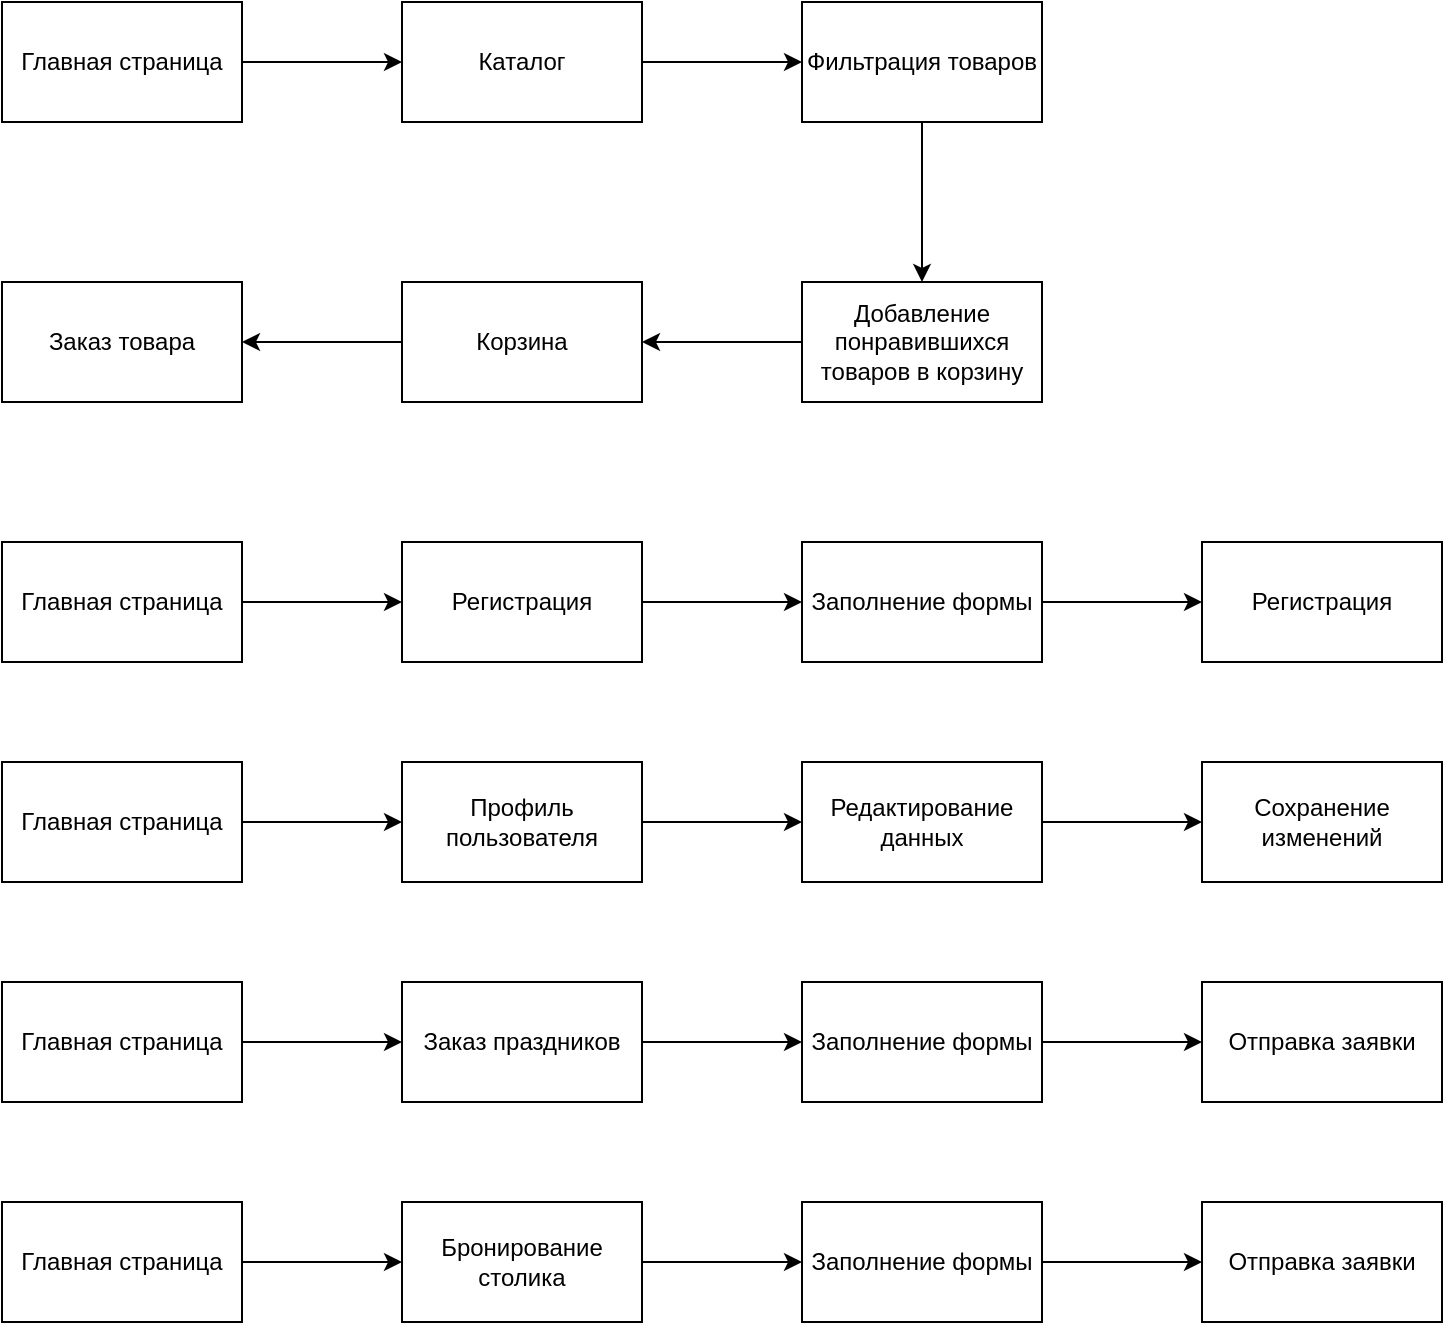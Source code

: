 <mxfile version="17.4.2" type="github">
  <diagram id="ewtlTZs74rAdIux-oBcO" name="Page-1">
    <mxGraphModel dx="1038" dy="543" grid="1" gridSize="10" guides="1" tooltips="1" connect="1" arrows="1" fold="1" page="1" pageScale="1" pageWidth="827" pageHeight="1169" math="0" shadow="0">
      <root>
        <mxCell id="0" />
        <mxCell id="1" parent="0" />
        <mxCell id="dnU_8cDY6BrIUEL2JxXQ-3" value="" style="edgeStyle=orthogonalEdgeStyle;rounded=0;orthogonalLoop=1;jettySize=auto;html=1;" edge="1" parent="1" source="dnU_8cDY6BrIUEL2JxXQ-1" target="dnU_8cDY6BrIUEL2JxXQ-2">
          <mxGeometry relative="1" as="geometry" />
        </mxCell>
        <mxCell id="dnU_8cDY6BrIUEL2JxXQ-1" value="Главная страница" style="rounded=0;whiteSpace=wrap;html=1;" vertex="1" parent="1">
          <mxGeometry x="50" y="50" width="120" height="60" as="geometry" />
        </mxCell>
        <mxCell id="dnU_8cDY6BrIUEL2JxXQ-5" value="" style="edgeStyle=orthogonalEdgeStyle;rounded=0;orthogonalLoop=1;jettySize=auto;html=1;" edge="1" parent="1" source="dnU_8cDY6BrIUEL2JxXQ-2" target="dnU_8cDY6BrIUEL2JxXQ-4">
          <mxGeometry relative="1" as="geometry" />
        </mxCell>
        <mxCell id="dnU_8cDY6BrIUEL2JxXQ-2" value="Каталог" style="rounded=0;whiteSpace=wrap;html=1;" vertex="1" parent="1">
          <mxGeometry x="250" y="50" width="120" height="60" as="geometry" />
        </mxCell>
        <mxCell id="dnU_8cDY6BrIUEL2JxXQ-7" value="" style="edgeStyle=orthogonalEdgeStyle;rounded=0;orthogonalLoop=1;jettySize=auto;html=1;" edge="1" parent="1" source="dnU_8cDY6BrIUEL2JxXQ-4" target="dnU_8cDY6BrIUEL2JxXQ-6">
          <mxGeometry relative="1" as="geometry" />
        </mxCell>
        <mxCell id="dnU_8cDY6BrIUEL2JxXQ-4" value="Фильтрация товаров" style="whiteSpace=wrap;html=1;rounded=0;" vertex="1" parent="1">
          <mxGeometry x="450" y="50" width="120" height="60" as="geometry" />
        </mxCell>
        <mxCell id="dnU_8cDY6BrIUEL2JxXQ-9" value="" style="edgeStyle=orthogonalEdgeStyle;rounded=0;orthogonalLoop=1;jettySize=auto;html=1;" edge="1" parent="1" source="dnU_8cDY6BrIUEL2JxXQ-6" target="dnU_8cDY6BrIUEL2JxXQ-8">
          <mxGeometry relative="1" as="geometry" />
        </mxCell>
        <mxCell id="dnU_8cDY6BrIUEL2JxXQ-6" value="Добавление понравившихся товаров в корзину" style="whiteSpace=wrap;html=1;rounded=0;" vertex="1" parent="1">
          <mxGeometry x="450" y="190" width="120" height="60" as="geometry" />
        </mxCell>
        <mxCell id="dnU_8cDY6BrIUEL2JxXQ-11" value="" style="edgeStyle=orthogonalEdgeStyle;rounded=0;orthogonalLoop=1;jettySize=auto;html=1;" edge="1" parent="1" source="dnU_8cDY6BrIUEL2JxXQ-8" target="dnU_8cDY6BrIUEL2JxXQ-10">
          <mxGeometry relative="1" as="geometry" />
        </mxCell>
        <mxCell id="dnU_8cDY6BrIUEL2JxXQ-8" value="Корзина" style="whiteSpace=wrap;html=1;rounded=0;" vertex="1" parent="1">
          <mxGeometry x="250" y="190" width="120" height="60" as="geometry" />
        </mxCell>
        <mxCell id="dnU_8cDY6BrIUEL2JxXQ-10" value="Заказ товара" style="whiteSpace=wrap;html=1;rounded=0;" vertex="1" parent="1">
          <mxGeometry x="50" y="190" width="120" height="60" as="geometry" />
        </mxCell>
        <mxCell id="dnU_8cDY6BrIUEL2JxXQ-14" value="" style="edgeStyle=orthogonalEdgeStyle;rounded=0;orthogonalLoop=1;jettySize=auto;html=1;" edge="1" parent="1" source="dnU_8cDY6BrIUEL2JxXQ-12" target="dnU_8cDY6BrIUEL2JxXQ-13">
          <mxGeometry relative="1" as="geometry" />
        </mxCell>
        <mxCell id="dnU_8cDY6BrIUEL2JxXQ-12" value="Главная страница" style="rounded=0;whiteSpace=wrap;html=1;" vertex="1" parent="1">
          <mxGeometry x="50" y="320" width="120" height="60" as="geometry" />
        </mxCell>
        <mxCell id="dnU_8cDY6BrIUEL2JxXQ-16" value="" style="edgeStyle=orthogonalEdgeStyle;rounded=0;orthogonalLoop=1;jettySize=auto;html=1;" edge="1" parent="1" source="dnU_8cDY6BrIUEL2JxXQ-13" target="dnU_8cDY6BrIUEL2JxXQ-15">
          <mxGeometry relative="1" as="geometry" />
        </mxCell>
        <mxCell id="dnU_8cDY6BrIUEL2JxXQ-13" value="Регистрация" style="whiteSpace=wrap;html=1;rounded=0;" vertex="1" parent="1">
          <mxGeometry x="250" y="320" width="120" height="60" as="geometry" />
        </mxCell>
        <mxCell id="dnU_8cDY6BrIUEL2JxXQ-18" value="" style="edgeStyle=orthogonalEdgeStyle;rounded=0;orthogonalLoop=1;jettySize=auto;html=1;" edge="1" parent="1" source="dnU_8cDY6BrIUEL2JxXQ-15" target="dnU_8cDY6BrIUEL2JxXQ-17">
          <mxGeometry relative="1" as="geometry" />
        </mxCell>
        <mxCell id="dnU_8cDY6BrIUEL2JxXQ-15" value="Заполнение формы" style="whiteSpace=wrap;html=1;rounded=0;" vertex="1" parent="1">
          <mxGeometry x="450" y="320" width="120" height="60" as="geometry" />
        </mxCell>
        <mxCell id="dnU_8cDY6BrIUEL2JxXQ-17" value="Регистрация" style="whiteSpace=wrap;html=1;rounded=0;" vertex="1" parent="1">
          <mxGeometry x="650" y="320" width="120" height="60" as="geometry" />
        </mxCell>
        <mxCell id="dnU_8cDY6BrIUEL2JxXQ-21" value="" style="edgeStyle=orthogonalEdgeStyle;rounded=0;orthogonalLoop=1;jettySize=auto;html=1;" edge="1" parent="1" source="dnU_8cDY6BrIUEL2JxXQ-19" target="dnU_8cDY6BrIUEL2JxXQ-20">
          <mxGeometry relative="1" as="geometry" />
        </mxCell>
        <mxCell id="dnU_8cDY6BrIUEL2JxXQ-19" value="Главная страница" style="rounded=0;whiteSpace=wrap;html=1;" vertex="1" parent="1">
          <mxGeometry x="50" y="430" width="120" height="60" as="geometry" />
        </mxCell>
        <mxCell id="dnU_8cDY6BrIUEL2JxXQ-23" value="" style="edgeStyle=orthogonalEdgeStyle;rounded=0;orthogonalLoop=1;jettySize=auto;html=1;" edge="1" parent="1" source="dnU_8cDY6BrIUEL2JxXQ-20" target="dnU_8cDY6BrIUEL2JxXQ-22">
          <mxGeometry relative="1" as="geometry" />
        </mxCell>
        <mxCell id="dnU_8cDY6BrIUEL2JxXQ-20" value="Профиль пользователя" style="whiteSpace=wrap;html=1;rounded=0;" vertex="1" parent="1">
          <mxGeometry x="250" y="430" width="120" height="60" as="geometry" />
        </mxCell>
        <mxCell id="dnU_8cDY6BrIUEL2JxXQ-25" value="" style="edgeStyle=orthogonalEdgeStyle;rounded=0;orthogonalLoop=1;jettySize=auto;html=1;" edge="1" parent="1" source="dnU_8cDY6BrIUEL2JxXQ-22" target="dnU_8cDY6BrIUEL2JxXQ-24">
          <mxGeometry relative="1" as="geometry" />
        </mxCell>
        <mxCell id="dnU_8cDY6BrIUEL2JxXQ-22" value="Редактирование данных" style="whiteSpace=wrap;html=1;rounded=0;" vertex="1" parent="1">
          <mxGeometry x="450" y="430" width="120" height="60" as="geometry" />
        </mxCell>
        <mxCell id="dnU_8cDY6BrIUEL2JxXQ-24" value="Сохранение изменений" style="whiteSpace=wrap;html=1;rounded=0;" vertex="1" parent="1">
          <mxGeometry x="650" y="430" width="120" height="60" as="geometry" />
        </mxCell>
        <mxCell id="dnU_8cDY6BrIUEL2JxXQ-28" value="" style="edgeStyle=orthogonalEdgeStyle;rounded=0;orthogonalLoop=1;jettySize=auto;html=1;" edge="1" parent="1" source="dnU_8cDY6BrIUEL2JxXQ-26" target="dnU_8cDY6BrIUEL2JxXQ-27">
          <mxGeometry relative="1" as="geometry" />
        </mxCell>
        <mxCell id="dnU_8cDY6BrIUEL2JxXQ-26" value="Главная страница" style="rounded=0;whiteSpace=wrap;html=1;" vertex="1" parent="1">
          <mxGeometry x="50" y="540" width="120" height="60" as="geometry" />
        </mxCell>
        <mxCell id="dnU_8cDY6BrIUEL2JxXQ-30" value="" style="edgeStyle=orthogonalEdgeStyle;rounded=0;orthogonalLoop=1;jettySize=auto;html=1;" edge="1" parent="1" source="dnU_8cDY6BrIUEL2JxXQ-27" target="dnU_8cDY6BrIUEL2JxXQ-29">
          <mxGeometry relative="1" as="geometry" />
        </mxCell>
        <mxCell id="dnU_8cDY6BrIUEL2JxXQ-27" value="Заказ праздников" style="whiteSpace=wrap;html=1;rounded=0;" vertex="1" parent="1">
          <mxGeometry x="250" y="540" width="120" height="60" as="geometry" />
        </mxCell>
        <mxCell id="dnU_8cDY6BrIUEL2JxXQ-32" value="" style="edgeStyle=orthogonalEdgeStyle;rounded=0;orthogonalLoop=1;jettySize=auto;html=1;" edge="1" parent="1" source="dnU_8cDY6BrIUEL2JxXQ-29" target="dnU_8cDY6BrIUEL2JxXQ-31">
          <mxGeometry relative="1" as="geometry" />
        </mxCell>
        <mxCell id="dnU_8cDY6BrIUEL2JxXQ-29" value="Заполнение формы" style="whiteSpace=wrap;html=1;rounded=0;" vertex="1" parent="1">
          <mxGeometry x="450" y="540" width="120" height="60" as="geometry" />
        </mxCell>
        <mxCell id="dnU_8cDY6BrIUEL2JxXQ-31" value="Отправка заявки" style="whiteSpace=wrap;html=1;rounded=0;" vertex="1" parent="1">
          <mxGeometry x="650" y="540" width="120" height="60" as="geometry" />
        </mxCell>
        <mxCell id="dnU_8cDY6BrIUEL2JxXQ-36" value="" style="edgeStyle=orthogonalEdgeStyle;rounded=0;orthogonalLoop=1;jettySize=auto;html=1;" edge="1" parent="1" source="dnU_8cDY6BrIUEL2JxXQ-34" target="dnU_8cDY6BrIUEL2JxXQ-35">
          <mxGeometry relative="1" as="geometry" />
        </mxCell>
        <mxCell id="dnU_8cDY6BrIUEL2JxXQ-34" value="Главная страница" style="rounded=0;whiteSpace=wrap;html=1;" vertex="1" parent="1">
          <mxGeometry x="50" y="650" width="120" height="60" as="geometry" />
        </mxCell>
        <mxCell id="dnU_8cDY6BrIUEL2JxXQ-38" value="" style="edgeStyle=orthogonalEdgeStyle;rounded=0;orthogonalLoop=1;jettySize=auto;html=1;" edge="1" parent="1" source="dnU_8cDY6BrIUEL2JxXQ-35" target="dnU_8cDY6BrIUEL2JxXQ-37">
          <mxGeometry relative="1" as="geometry" />
        </mxCell>
        <mxCell id="dnU_8cDY6BrIUEL2JxXQ-35" value="Бронирование столика" style="whiteSpace=wrap;html=1;rounded=0;" vertex="1" parent="1">
          <mxGeometry x="250" y="650" width="120" height="60" as="geometry" />
        </mxCell>
        <mxCell id="dnU_8cDY6BrIUEL2JxXQ-40" value="" style="edgeStyle=orthogonalEdgeStyle;rounded=0;orthogonalLoop=1;jettySize=auto;html=1;" edge="1" parent="1" source="dnU_8cDY6BrIUEL2JxXQ-37" target="dnU_8cDY6BrIUEL2JxXQ-39">
          <mxGeometry relative="1" as="geometry" />
        </mxCell>
        <mxCell id="dnU_8cDY6BrIUEL2JxXQ-37" value="Заполнение формы" style="whiteSpace=wrap;html=1;rounded=0;" vertex="1" parent="1">
          <mxGeometry x="450" y="650" width="120" height="60" as="geometry" />
        </mxCell>
        <mxCell id="dnU_8cDY6BrIUEL2JxXQ-39" value="Отправка заявки" style="whiteSpace=wrap;html=1;rounded=0;" vertex="1" parent="1">
          <mxGeometry x="650" y="650" width="120" height="60" as="geometry" />
        </mxCell>
      </root>
    </mxGraphModel>
  </diagram>
</mxfile>
